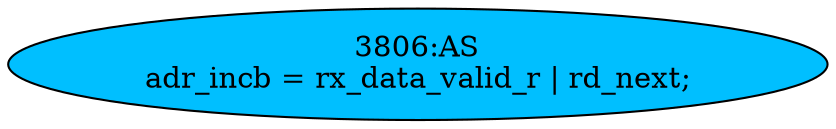 strict digraph "" {
	node [label="\N"];
	"3806:AS"	 [ast="<pyverilog.vparser.ast.Assign object at 0x7f13b5568790>",
		def_var="['adr_incb']",
		fillcolor=deepskyblue,
		label="3806:AS
adr_incb = rx_data_valid_r | rd_next;",
		statements="[]",
		style=filled,
		typ=Assign,
		use_var="['rx_data_valid_r', 'rd_next']"];
}
